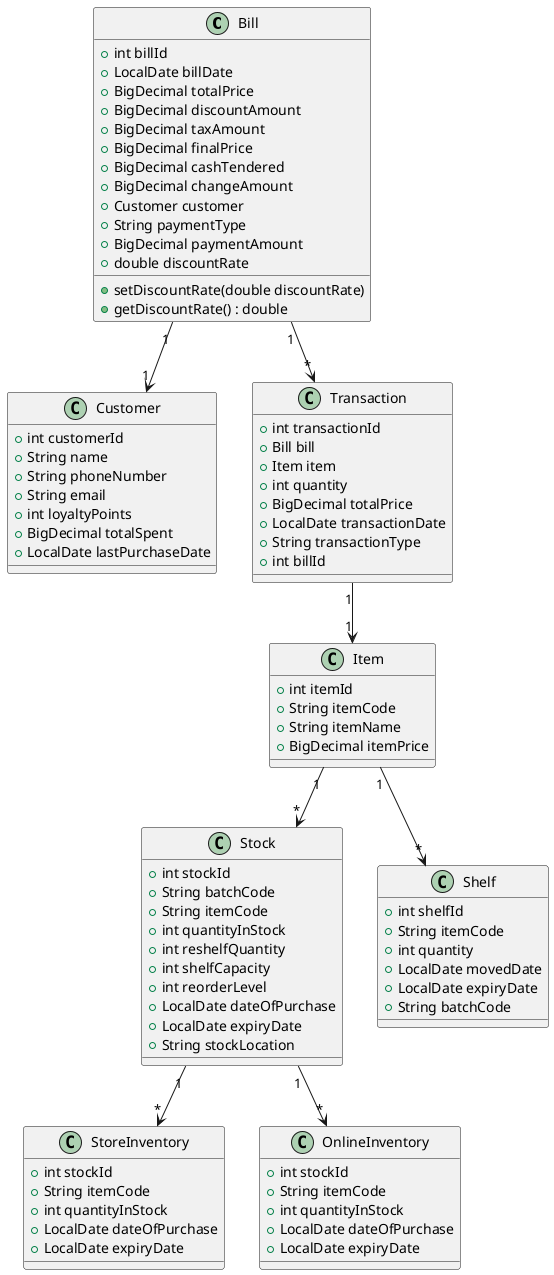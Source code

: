 @startuml
class Bill {
    +int billId
    +LocalDate billDate
    +BigDecimal totalPrice
    +BigDecimal discountAmount
    +BigDecimal taxAmount
    +BigDecimal finalPrice
    +BigDecimal cashTendered
    +BigDecimal changeAmount
    +Customer customer
    +String paymentType
    +BigDecimal paymentAmount
    +double discountRate
    +setDiscountRate(double discountRate)
    +getDiscountRate() : double
}

class Customer {
    +int customerId
    +String name
    +String phoneNumber
    +String email
    +int loyaltyPoints
    +BigDecimal totalSpent
    +LocalDate lastPurchaseDate
}

class Item {
    +int itemId
    +String itemCode
    +String itemName
    +BigDecimal itemPrice
}

class Transaction {
    +int transactionId
    +Bill bill
    +Item item
    +int quantity
    +BigDecimal totalPrice
    +LocalDate transactionDate
    +String transactionType
    +int billId
}

class Stock {
    +int stockId
    +String batchCode
    +String itemCode
    +int quantityInStock
    +int reshelfQuantity
    +int shelfCapacity
    +int reorderLevel
    +LocalDate dateOfPurchase
    +LocalDate expiryDate
    +String stockLocation
}

class Shelf {
    +int shelfId
    +String itemCode
    +int quantity
    +LocalDate movedDate
    +LocalDate expiryDate
    +String batchCode
}

class StoreInventory {
    +int stockId
    +String itemCode
    +int quantityInStock
    +LocalDate dateOfPurchase
    +LocalDate expiryDate
}

class OnlineInventory {
    +int stockId
    +String itemCode
    +int quantityInStock
    +LocalDate dateOfPurchase
    +LocalDate expiryDate
}

Bill "1" --> "*" Transaction
Bill "1" --> "1" Customer
Transaction "1" --> "1" Item
Item "1" --> "*" Shelf
Item "1" --> "*" Stock
Stock "1" --> "*" OnlineInventory
Stock "1" --> "*" StoreInventory

@enduml
